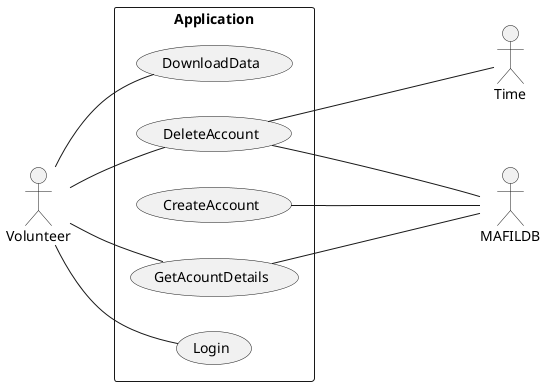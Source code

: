 @startuml usecase

'Define actors
actor "Volunteer" as a_volunteer
actor "MAFILDB" as a_mafildb
actor "Time" as a_time

'Define use-cases
rectangle "Application" as s_application {
    usecase "CreateAccount" as u_create
    usecase "Login" as u_login
    usecase "GetAcountDetails" as u_details
    usecase "DownloadData" as u_download
    usecase "DeleteAccount" as u_delete
}

'Define use connections between actors and use-cases
left to right direction
a_volunteer -- u_login
a_volunteer -- u_details
a_volunteer -- u_download
a_volunteer -- u_delete
'Connections between system actors and use-cases
a_mafildb ---u- u_create
a_mafildb ---u- u_details
a_mafildb ---u- u_delete
a_time ---u- u_delete

@enduml
